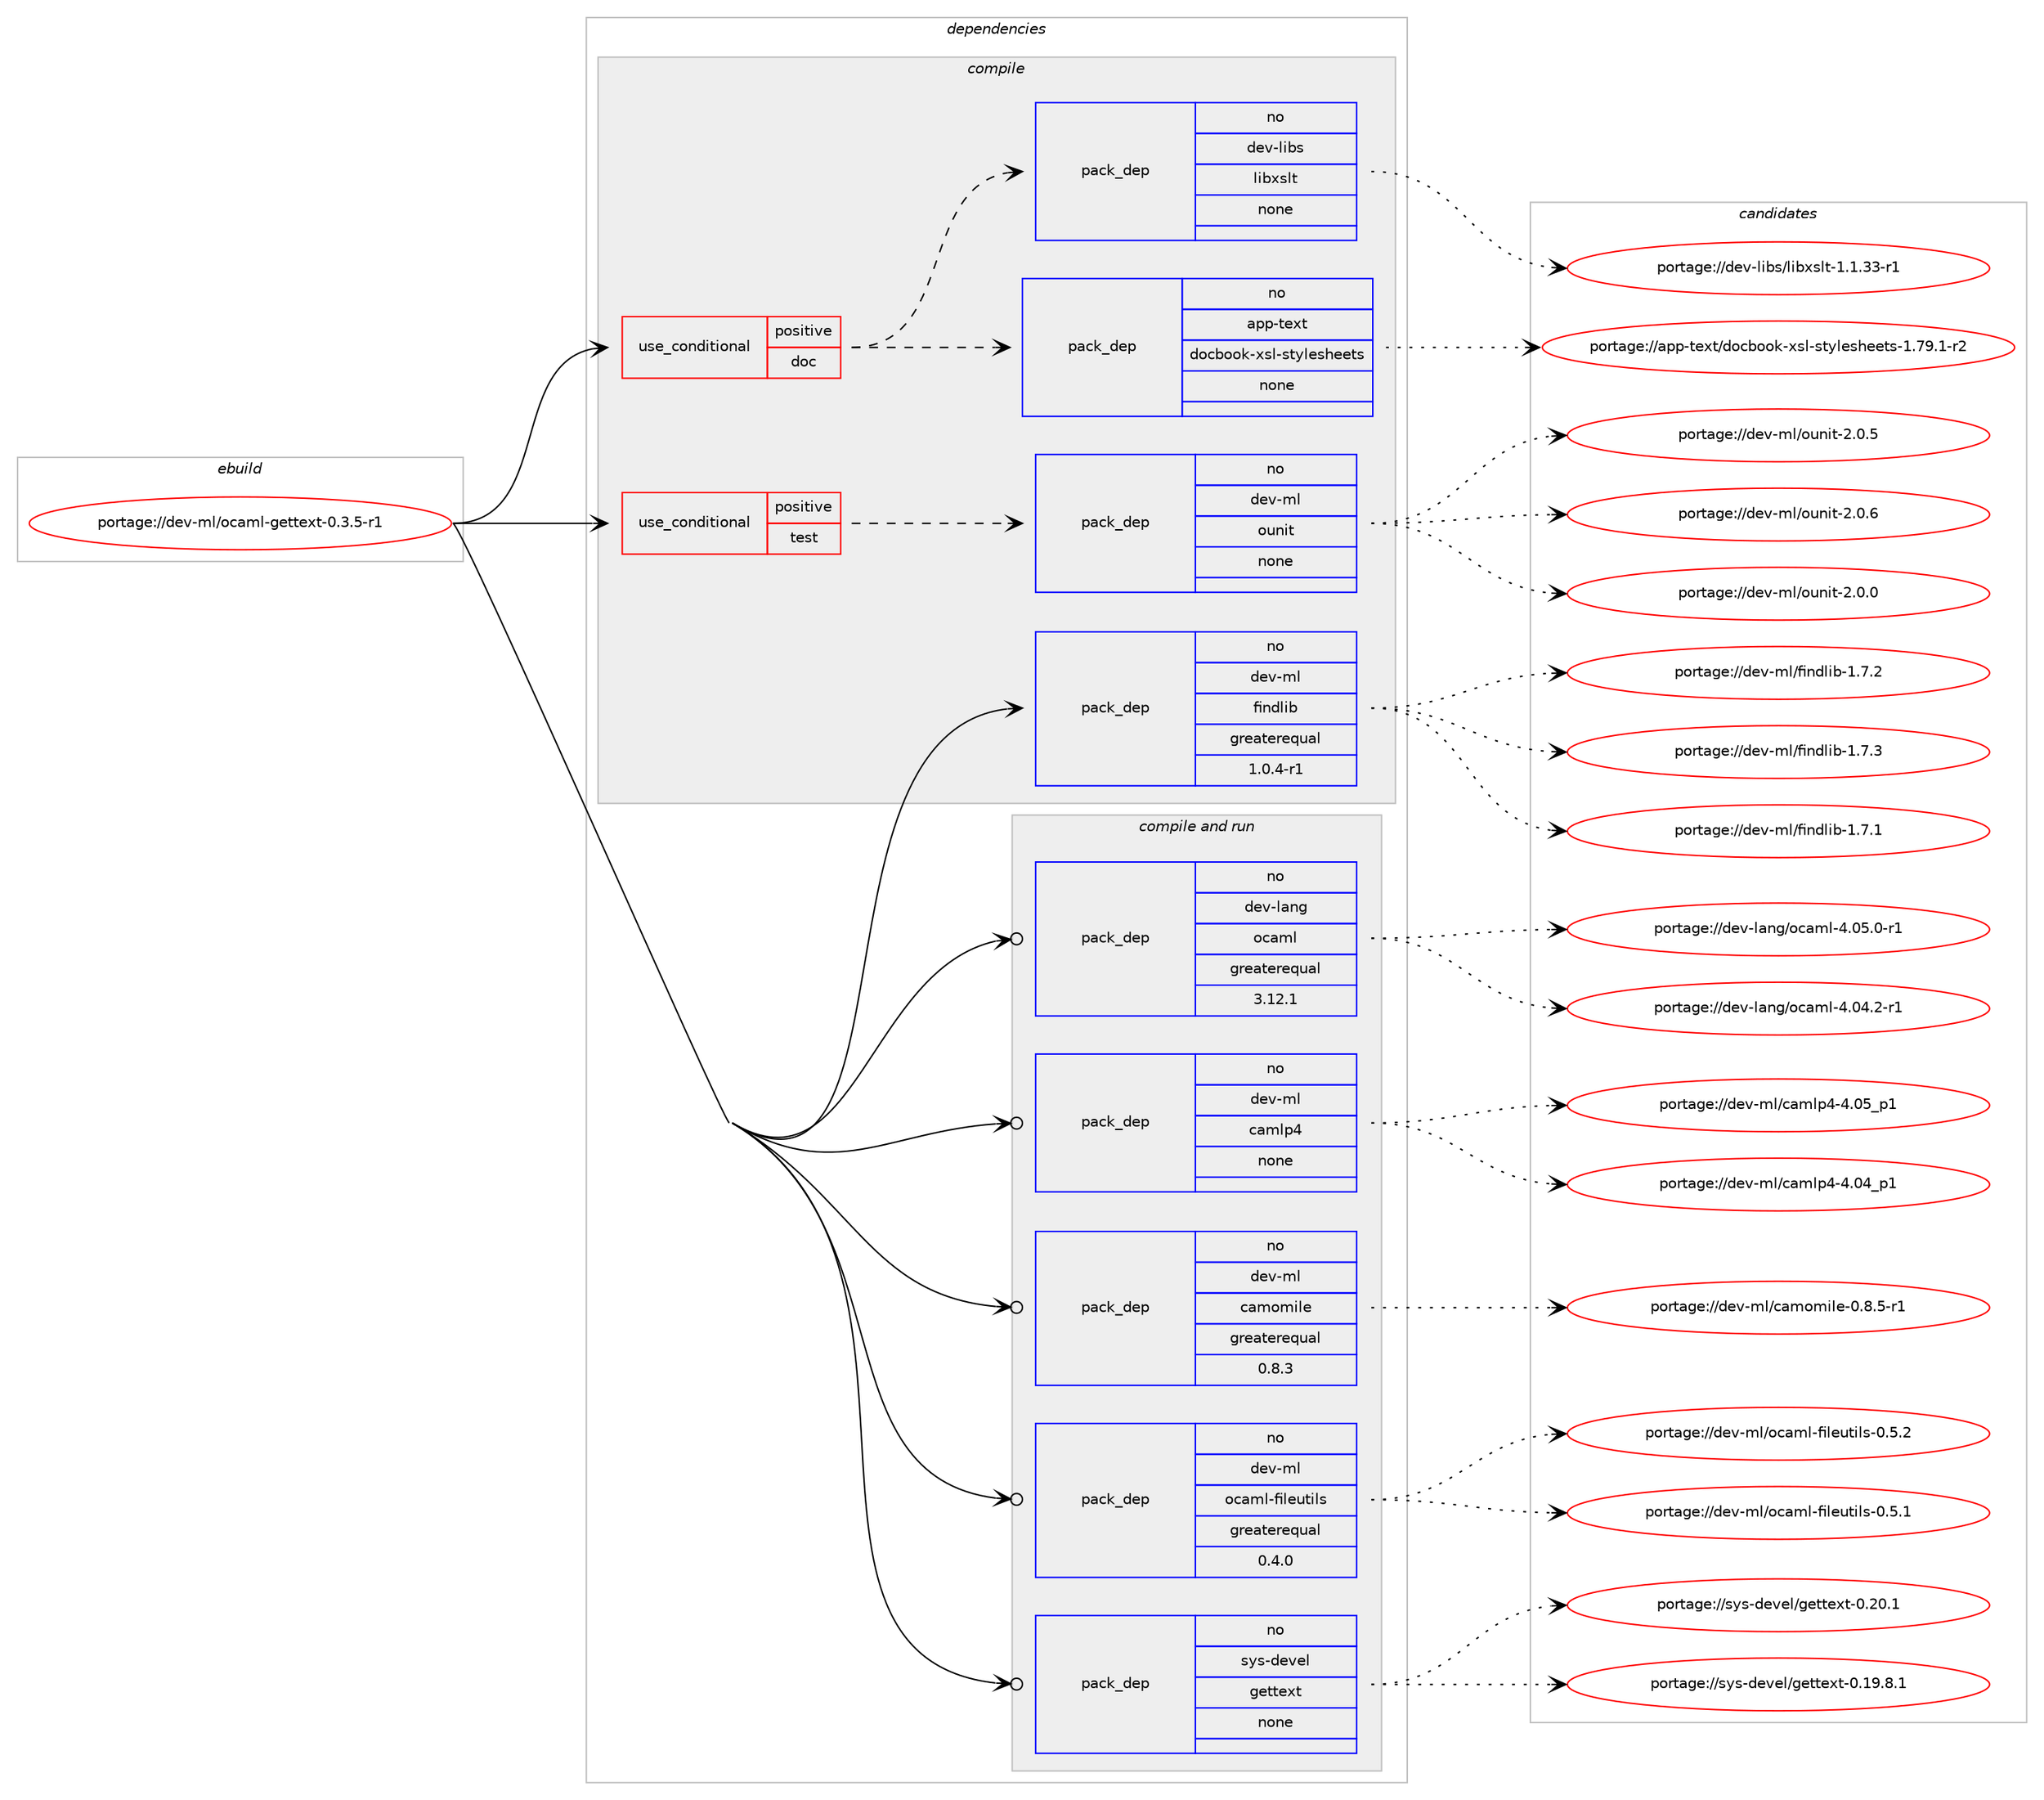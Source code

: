 digraph prolog {

# *************
# Graph options
# *************

newrank=true;
concentrate=true;
compound=true;
graph [rankdir=LR,fontname=Helvetica,fontsize=10,ranksep=1.5];#, ranksep=2.5, nodesep=0.2];
edge  [arrowhead=vee];
node  [fontname=Helvetica,fontsize=10];

# **********
# The ebuild
# **********

subgraph cluster_leftcol {
color=gray;
rank=same;
label=<<i>ebuild</i>>;
id [label="portage://dev-ml/ocaml-gettext-0.3.5-r1", color=red, width=4, href="../dev-ml/ocaml-gettext-0.3.5-r1.svg"];
}

# ****************
# The dependencies
# ****************

subgraph cluster_midcol {
color=gray;
label=<<i>dependencies</i>>;
subgraph cluster_compile {
fillcolor="#eeeeee";
style=filled;
label=<<i>compile</i>>;
subgraph cond22447 {
dependency107086 [label=<<TABLE BORDER="0" CELLBORDER="1" CELLSPACING="0" CELLPADDING="4"><TR><TD ROWSPAN="3" CELLPADDING="10">use_conditional</TD></TR><TR><TD>positive</TD></TR><TR><TD>doc</TD></TR></TABLE>>, shape=none, color=red];
subgraph pack81476 {
dependency107087 [label=<<TABLE BORDER="0" CELLBORDER="1" CELLSPACING="0" CELLPADDING="4" WIDTH="220"><TR><TD ROWSPAN="6" CELLPADDING="30">pack_dep</TD></TR><TR><TD WIDTH="110">no</TD></TR><TR><TD>app-text</TD></TR><TR><TD>docbook-xsl-stylesheets</TD></TR><TR><TD>none</TD></TR><TR><TD></TD></TR></TABLE>>, shape=none, color=blue];
}
dependency107086:e -> dependency107087:w [weight=20,style="dashed",arrowhead="vee"];
subgraph pack81477 {
dependency107088 [label=<<TABLE BORDER="0" CELLBORDER="1" CELLSPACING="0" CELLPADDING="4" WIDTH="220"><TR><TD ROWSPAN="6" CELLPADDING="30">pack_dep</TD></TR><TR><TD WIDTH="110">no</TD></TR><TR><TD>dev-libs</TD></TR><TR><TD>libxslt</TD></TR><TR><TD>none</TD></TR><TR><TD></TD></TR></TABLE>>, shape=none, color=blue];
}
dependency107086:e -> dependency107088:w [weight=20,style="dashed",arrowhead="vee"];
}
id:e -> dependency107086:w [weight=20,style="solid",arrowhead="vee"];
subgraph cond22448 {
dependency107089 [label=<<TABLE BORDER="0" CELLBORDER="1" CELLSPACING="0" CELLPADDING="4"><TR><TD ROWSPAN="3" CELLPADDING="10">use_conditional</TD></TR><TR><TD>positive</TD></TR><TR><TD>test</TD></TR></TABLE>>, shape=none, color=red];
subgraph pack81478 {
dependency107090 [label=<<TABLE BORDER="0" CELLBORDER="1" CELLSPACING="0" CELLPADDING="4" WIDTH="220"><TR><TD ROWSPAN="6" CELLPADDING="30">pack_dep</TD></TR><TR><TD WIDTH="110">no</TD></TR><TR><TD>dev-ml</TD></TR><TR><TD>ounit</TD></TR><TR><TD>none</TD></TR><TR><TD></TD></TR></TABLE>>, shape=none, color=blue];
}
dependency107089:e -> dependency107090:w [weight=20,style="dashed",arrowhead="vee"];
}
id:e -> dependency107089:w [weight=20,style="solid",arrowhead="vee"];
subgraph pack81479 {
dependency107091 [label=<<TABLE BORDER="0" CELLBORDER="1" CELLSPACING="0" CELLPADDING="4" WIDTH="220"><TR><TD ROWSPAN="6" CELLPADDING="30">pack_dep</TD></TR><TR><TD WIDTH="110">no</TD></TR><TR><TD>dev-ml</TD></TR><TR><TD>findlib</TD></TR><TR><TD>greaterequal</TD></TR><TR><TD>1.0.4-r1</TD></TR></TABLE>>, shape=none, color=blue];
}
id:e -> dependency107091:w [weight=20,style="solid",arrowhead="vee"];
}
subgraph cluster_compileandrun {
fillcolor="#eeeeee";
style=filled;
label=<<i>compile and run</i>>;
subgraph pack81480 {
dependency107092 [label=<<TABLE BORDER="0" CELLBORDER="1" CELLSPACING="0" CELLPADDING="4" WIDTH="220"><TR><TD ROWSPAN="6" CELLPADDING="30">pack_dep</TD></TR><TR><TD WIDTH="110">no</TD></TR><TR><TD>dev-lang</TD></TR><TR><TD>ocaml</TD></TR><TR><TD>greaterequal</TD></TR><TR><TD>3.12.1</TD></TR></TABLE>>, shape=none, color=blue];
}
id:e -> dependency107092:w [weight=20,style="solid",arrowhead="odotvee"];
subgraph pack81481 {
dependency107093 [label=<<TABLE BORDER="0" CELLBORDER="1" CELLSPACING="0" CELLPADDING="4" WIDTH="220"><TR><TD ROWSPAN="6" CELLPADDING="30">pack_dep</TD></TR><TR><TD WIDTH="110">no</TD></TR><TR><TD>dev-ml</TD></TR><TR><TD>camlp4</TD></TR><TR><TD>none</TD></TR><TR><TD></TD></TR></TABLE>>, shape=none, color=blue];
}
id:e -> dependency107093:w [weight=20,style="solid",arrowhead="odotvee"];
subgraph pack81482 {
dependency107094 [label=<<TABLE BORDER="0" CELLBORDER="1" CELLSPACING="0" CELLPADDING="4" WIDTH="220"><TR><TD ROWSPAN="6" CELLPADDING="30">pack_dep</TD></TR><TR><TD WIDTH="110">no</TD></TR><TR><TD>dev-ml</TD></TR><TR><TD>camomile</TD></TR><TR><TD>greaterequal</TD></TR><TR><TD>0.8.3</TD></TR></TABLE>>, shape=none, color=blue];
}
id:e -> dependency107094:w [weight=20,style="solid",arrowhead="odotvee"];
subgraph pack81483 {
dependency107095 [label=<<TABLE BORDER="0" CELLBORDER="1" CELLSPACING="0" CELLPADDING="4" WIDTH="220"><TR><TD ROWSPAN="6" CELLPADDING="30">pack_dep</TD></TR><TR><TD WIDTH="110">no</TD></TR><TR><TD>dev-ml</TD></TR><TR><TD>ocaml-fileutils</TD></TR><TR><TD>greaterequal</TD></TR><TR><TD>0.4.0</TD></TR></TABLE>>, shape=none, color=blue];
}
id:e -> dependency107095:w [weight=20,style="solid",arrowhead="odotvee"];
subgraph pack81484 {
dependency107096 [label=<<TABLE BORDER="0" CELLBORDER="1" CELLSPACING="0" CELLPADDING="4" WIDTH="220"><TR><TD ROWSPAN="6" CELLPADDING="30">pack_dep</TD></TR><TR><TD WIDTH="110">no</TD></TR><TR><TD>sys-devel</TD></TR><TR><TD>gettext</TD></TR><TR><TD>none</TD></TR><TR><TD></TD></TR></TABLE>>, shape=none, color=blue];
}
id:e -> dependency107096:w [weight=20,style="solid",arrowhead="odotvee"];
}
subgraph cluster_run {
fillcolor="#eeeeee";
style=filled;
label=<<i>run</i>>;
}
}

# **************
# The candidates
# **************

subgraph cluster_choices {
rank=same;
color=gray;
label=<<i>candidates</i>>;

subgraph choice81476 {
color=black;
nodesep=1;
choiceportage97112112451161011201164710011199981111111074512011510845115116121108101115104101101116115454946555746494511450 [label="portage://app-text/docbook-xsl-stylesheets-1.79.1-r2", color=red, width=4,href="../app-text/docbook-xsl-stylesheets-1.79.1-r2.svg"];
dependency107087:e -> choiceportage97112112451161011201164710011199981111111074512011510845115116121108101115104101101116115454946555746494511450:w [style=dotted,weight="100"];
}
subgraph choice81477 {
color=black;
nodesep=1;
choiceportage10010111845108105981154710810598120115108116454946494651514511449 [label="portage://dev-libs/libxslt-1.1.33-r1", color=red, width=4,href="../dev-libs/libxslt-1.1.33-r1.svg"];
dependency107088:e -> choiceportage10010111845108105981154710810598120115108116454946494651514511449:w [style=dotted,weight="100"];
}
subgraph choice81478 {
color=black;
nodesep=1;
choiceportage1001011184510910847111117110105116455046484648 [label="portage://dev-ml/ounit-2.0.0", color=red, width=4,href="../dev-ml/ounit-2.0.0.svg"];
choiceportage1001011184510910847111117110105116455046484653 [label="portage://dev-ml/ounit-2.0.5", color=red, width=4,href="../dev-ml/ounit-2.0.5.svg"];
choiceportage1001011184510910847111117110105116455046484654 [label="portage://dev-ml/ounit-2.0.6", color=red, width=4,href="../dev-ml/ounit-2.0.6.svg"];
dependency107090:e -> choiceportage1001011184510910847111117110105116455046484648:w [style=dotted,weight="100"];
dependency107090:e -> choiceportage1001011184510910847111117110105116455046484653:w [style=dotted,weight="100"];
dependency107090:e -> choiceportage1001011184510910847111117110105116455046484654:w [style=dotted,weight="100"];
}
subgraph choice81479 {
color=black;
nodesep=1;
choiceportage100101118451091084710210511010010810598454946554649 [label="portage://dev-ml/findlib-1.7.1", color=red, width=4,href="../dev-ml/findlib-1.7.1.svg"];
choiceportage100101118451091084710210511010010810598454946554650 [label="portage://dev-ml/findlib-1.7.2", color=red, width=4,href="../dev-ml/findlib-1.7.2.svg"];
choiceportage100101118451091084710210511010010810598454946554651 [label="portage://dev-ml/findlib-1.7.3", color=red, width=4,href="../dev-ml/findlib-1.7.3.svg"];
dependency107091:e -> choiceportage100101118451091084710210511010010810598454946554649:w [style=dotted,weight="100"];
dependency107091:e -> choiceportage100101118451091084710210511010010810598454946554650:w [style=dotted,weight="100"];
dependency107091:e -> choiceportage100101118451091084710210511010010810598454946554651:w [style=dotted,weight="100"];
}
subgraph choice81480 {
color=black;
nodesep=1;
choiceportage1001011184510897110103471119997109108455246485246504511449 [label="portage://dev-lang/ocaml-4.04.2-r1", color=red, width=4,href="../dev-lang/ocaml-4.04.2-r1.svg"];
choiceportage1001011184510897110103471119997109108455246485346484511449 [label="portage://dev-lang/ocaml-4.05.0-r1", color=red, width=4,href="../dev-lang/ocaml-4.05.0-r1.svg"];
dependency107092:e -> choiceportage1001011184510897110103471119997109108455246485246504511449:w [style=dotted,weight="100"];
dependency107092:e -> choiceportage1001011184510897110103471119997109108455246485346484511449:w [style=dotted,weight="100"];
}
subgraph choice81481 {
color=black;
nodesep=1;
choiceportage100101118451091084799971091081125245524648529511249 [label="portage://dev-ml/camlp4-4.04_p1", color=red, width=4,href="../dev-ml/camlp4-4.04_p1.svg"];
choiceportage100101118451091084799971091081125245524648539511249 [label="portage://dev-ml/camlp4-4.05_p1", color=red, width=4,href="../dev-ml/camlp4-4.05_p1.svg"];
dependency107093:e -> choiceportage100101118451091084799971091081125245524648529511249:w [style=dotted,weight="100"];
dependency107093:e -> choiceportage100101118451091084799971091081125245524648539511249:w [style=dotted,weight="100"];
}
subgraph choice81482 {
color=black;
nodesep=1;
choiceportage100101118451091084799971091111091051081014548465646534511449 [label="portage://dev-ml/camomile-0.8.5-r1", color=red, width=4,href="../dev-ml/camomile-0.8.5-r1.svg"];
dependency107094:e -> choiceportage100101118451091084799971091111091051081014548465646534511449:w [style=dotted,weight="100"];
}
subgraph choice81483 {
color=black;
nodesep=1;
choiceportage1001011184510910847111999710910845102105108101117116105108115454846534649 [label="portage://dev-ml/ocaml-fileutils-0.5.1", color=red, width=4,href="../dev-ml/ocaml-fileutils-0.5.1.svg"];
choiceportage1001011184510910847111999710910845102105108101117116105108115454846534650 [label="portage://dev-ml/ocaml-fileutils-0.5.2", color=red, width=4,href="../dev-ml/ocaml-fileutils-0.5.2.svg"];
dependency107095:e -> choiceportage1001011184510910847111999710910845102105108101117116105108115454846534649:w [style=dotted,weight="100"];
dependency107095:e -> choiceportage1001011184510910847111999710910845102105108101117116105108115454846534650:w [style=dotted,weight="100"];
}
subgraph choice81484 {
color=black;
nodesep=1;
choiceportage1151211154510010111810110847103101116116101120116454846495746564649 [label="portage://sys-devel/gettext-0.19.8.1", color=red, width=4,href="../sys-devel/gettext-0.19.8.1.svg"];
choiceportage115121115451001011181011084710310111611610112011645484650484649 [label="portage://sys-devel/gettext-0.20.1", color=red, width=4,href="../sys-devel/gettext-0.20.1.svg"];
dependency107096:e -> choiceportage1151211154510010111810110847103101116116101120116454846495746564649:w [style=dotted,weight="100"];
dependency107096:e -> choiceportage115121115451001011181011084710310111611610112011645484650484649:w [style=dotted,weight="100"];
}
}

}
